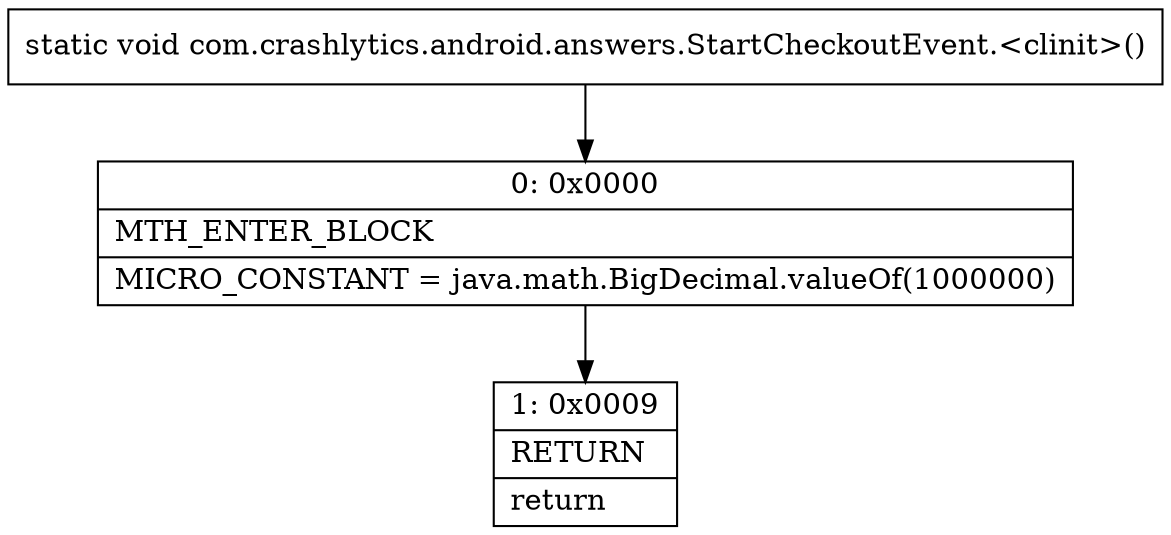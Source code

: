 digraph "CFG forcom.crashlytics.android.answers.StartCheckoutEvent.\<clinit\>()V" {
Node_0 [shape=record,label="{0\:\ 0x0000|MTH_ENTER_BLOCK\l|MICRO_CONSTANT = java.math.BigDecimal.valueOf(1000000)\l}"];
Node_1 [shape=record,label="{1\:\ 0x0009|RETURN\l|return\l}"];
MethodNode[shape=record,label="{static void com.crashlytics.android.answers.StartCheckoutEvent.\<clinit\>() }"];
MethodNode -> Node_0;
Node_0 -> Node_1;
}

